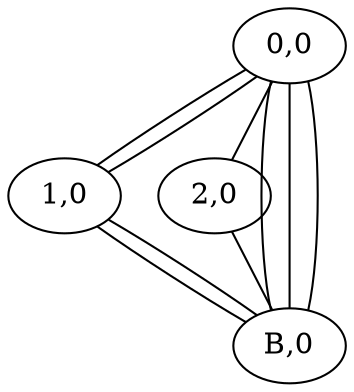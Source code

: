 graph "" {
	"0,0" -- "1,0"	[key=0];
	"0,0" -- "1,0"	[key=1];
	"0,0" -- "2,0"	[key=0];
	"0,0" -- "B,0"	[key=0];
	"0,0" -- "B,0"	[key=1];
	"0,0" -- "B,0"	[key=2];
	"1,0" -- "B,0"	[key=0];
	"1,0" -- "B,0"	[key=1];
	"2,0" -- "B,0"	[key=0];
}
